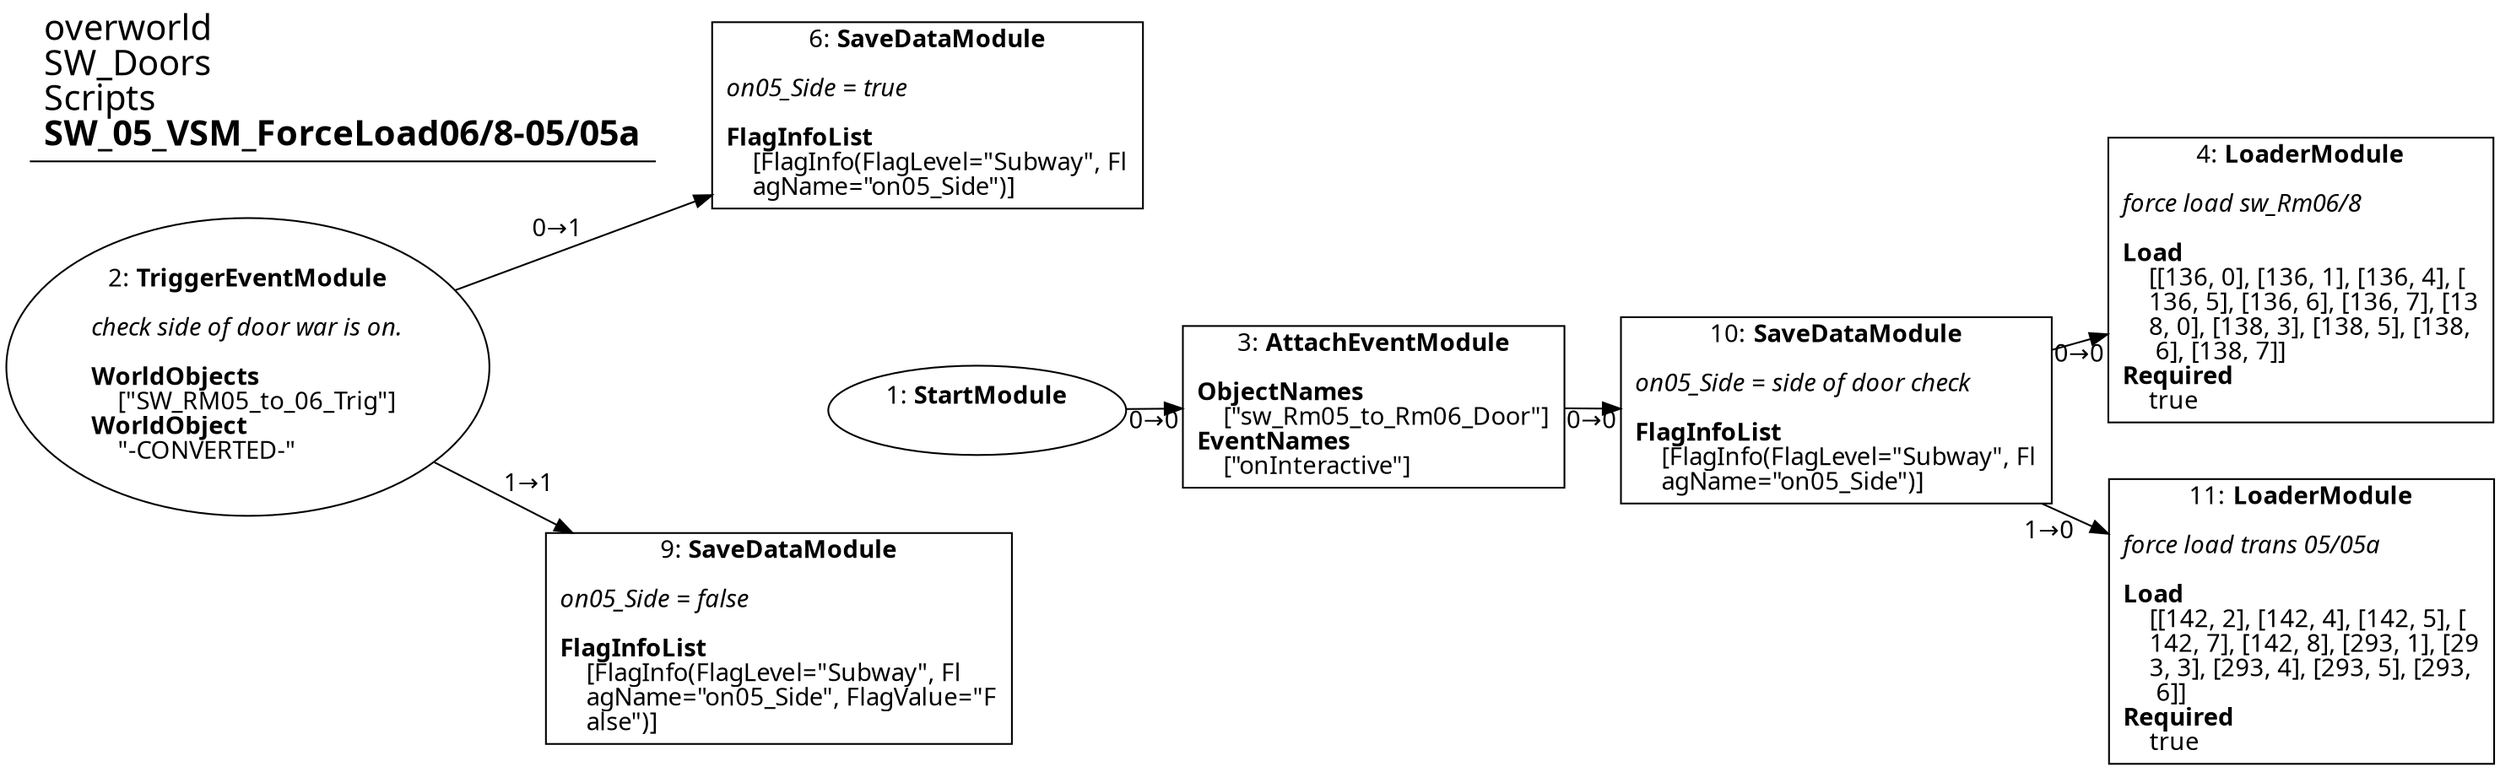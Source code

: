 digraph {
    layout = fdp;
    overlap = prism;
    sep = "+16";
    splines = spline;

    node [ shape = box ];

    graph [ fontname = "Segoe UI" ];
    node [ fontname = "Segoe UI" ];
    edge [ fontname = "Segoe UI" ];

    1 [ label = <1: <b>StartModule</b><br/><br/>> ];
    1 [ shape = oval ]
    1 [ pos = "0.4,-0.18800001!" ];
    1 -> 3 [ label = "0→0" ];

    2 [ label = <2: <b>TriggerEventModule</b><br/><br/><i>check side of door war is on.<br align="left"/></i><br align="left"/><b>WorldObjects</b><br align="left"/>    [&quot;SW_RM05_to_06_Trig&quot;]<br align="left"/><b>WorldObject</b><br align="left"/>    &quot;-CONVERTED-&quot;<br align="left"/>> ];
    2 [ shape = oval ]
    2 [ pos = "0.034,-0.17300001!" ];
    2 -> 6 [ label = "0→1" ];
    2 -> 9 [ label = "1→1" ];

    3 [ label = <3: <b>AttachEventModule</b><br/><br/><b>ObjectNames</b><br align="left"/>    [&quot;sw_Rm05_to_Rm06_Door&quot;]<br align="left"/><b>EventNames</b><br align="left"/>    [&quot;onInteractive&quot;]<br align="left"/>> ];
    3 [ pos = "0.56200004,-0.18800001!" ];
    3 -> 10 [ label = "0→0" ];

    4 [ label = <4: <b>LoaderModule</b><br/><br/><i>force load sw_Rm06/8<br align="left"/></i><br align="left"/><b>Load</b><br align="left"/>    [[136, 0], [136, 1], [136, 4], [<br align="left"/>    136, 5], [136, 6], [136, 7], [13<br align="left"/>    8, 0], [138, 3], [138, 5], [138,<br align="left"/>     6], [138, 7]]<br align="left"/><b>Required</b><br align="left"/>    true<br align="left"/>> ];
    4 [ pos = "0.99500006,-0.15!" ];

    6 [ label = <6: <b>SaveDataModule</b><br/><br/><i>on05_Side = true<br align="left"/></i><br align="left"/><b>FlagInfoList</b><br align="left"/>    [FlagInfo(FlagLevel=&quot;Subway&quot;, Fl<br align="left"/>    agName=&quot;on05_Side&quot;)]<br align="left"/>> ];
    6 [ pos = "0.30900002,-0.039!" ];

    9 [ label = <9: <b>SaveDataModule</b><br/><br/><i>on05_Side = false<br align="left"/></i><br align="left"/><b>FlagInfoList</b><br align="left"/>    [FlagInfo(FlagLevel=&quot;Subway&quot;, Fl<br align="left"/>    agName=&quot;on05_Side&quot;, FlagValue=&quot;F<br align="left"/>    alse&quot;)]<br align="left"/>> ];
    9 [ pos = "0.30900002,-0.27400002!" ];

    10 [ label = <10: <b>SaveDataModule</b><br/><br/><i>on05_Side = side of door check<br align="left"/></i><br align="left"/><b>FlagInfoList</b><br align="left"/>    [FlagInfo(FlagLevel=&quot;Subway&quot;, Fl<br align="left"/>    agName=&quot;on05_Side&quot;)]<br align="left"/>> ];
    10 [ pos = "0.76000005,-0.18800001!" ];
    10 -> 4 [ label = "0→0" ];
    10 -> 11 [ label = "1→0" ];

    11 [ label = <11: <b>LoaderModule</b><br/><br/><i>force load trans 05/05a<br align="left"/></i><br align="left"/><b>Load</b><br align="left"/>    [[142, 2], [142, 4], [142, 5], [<br align="left"/>    142, 7], [142, 8], [293, 1], [29<br align="left"/>    3, 3], [293, 4], [293, 5], [293,<br align="left"/>     6]]<br align="left"/><b>Required</b><br align="left"/>    true<br align="left"/>> ];
    11 [ pos = "0.99600005,-0.26000002!" ];

    title [ pos = "0.033,-0.038000003!" ];
    title [ shape = underline ];
    title [ label = <<font point-size="20">overworld<br align="left"/>SW_Doors<br align="left"/>Scripts<br align="left"/><b>SW_05_VSM_ForceLoad06/8-05/05a</b><br align="left"/></font>> ];
}
